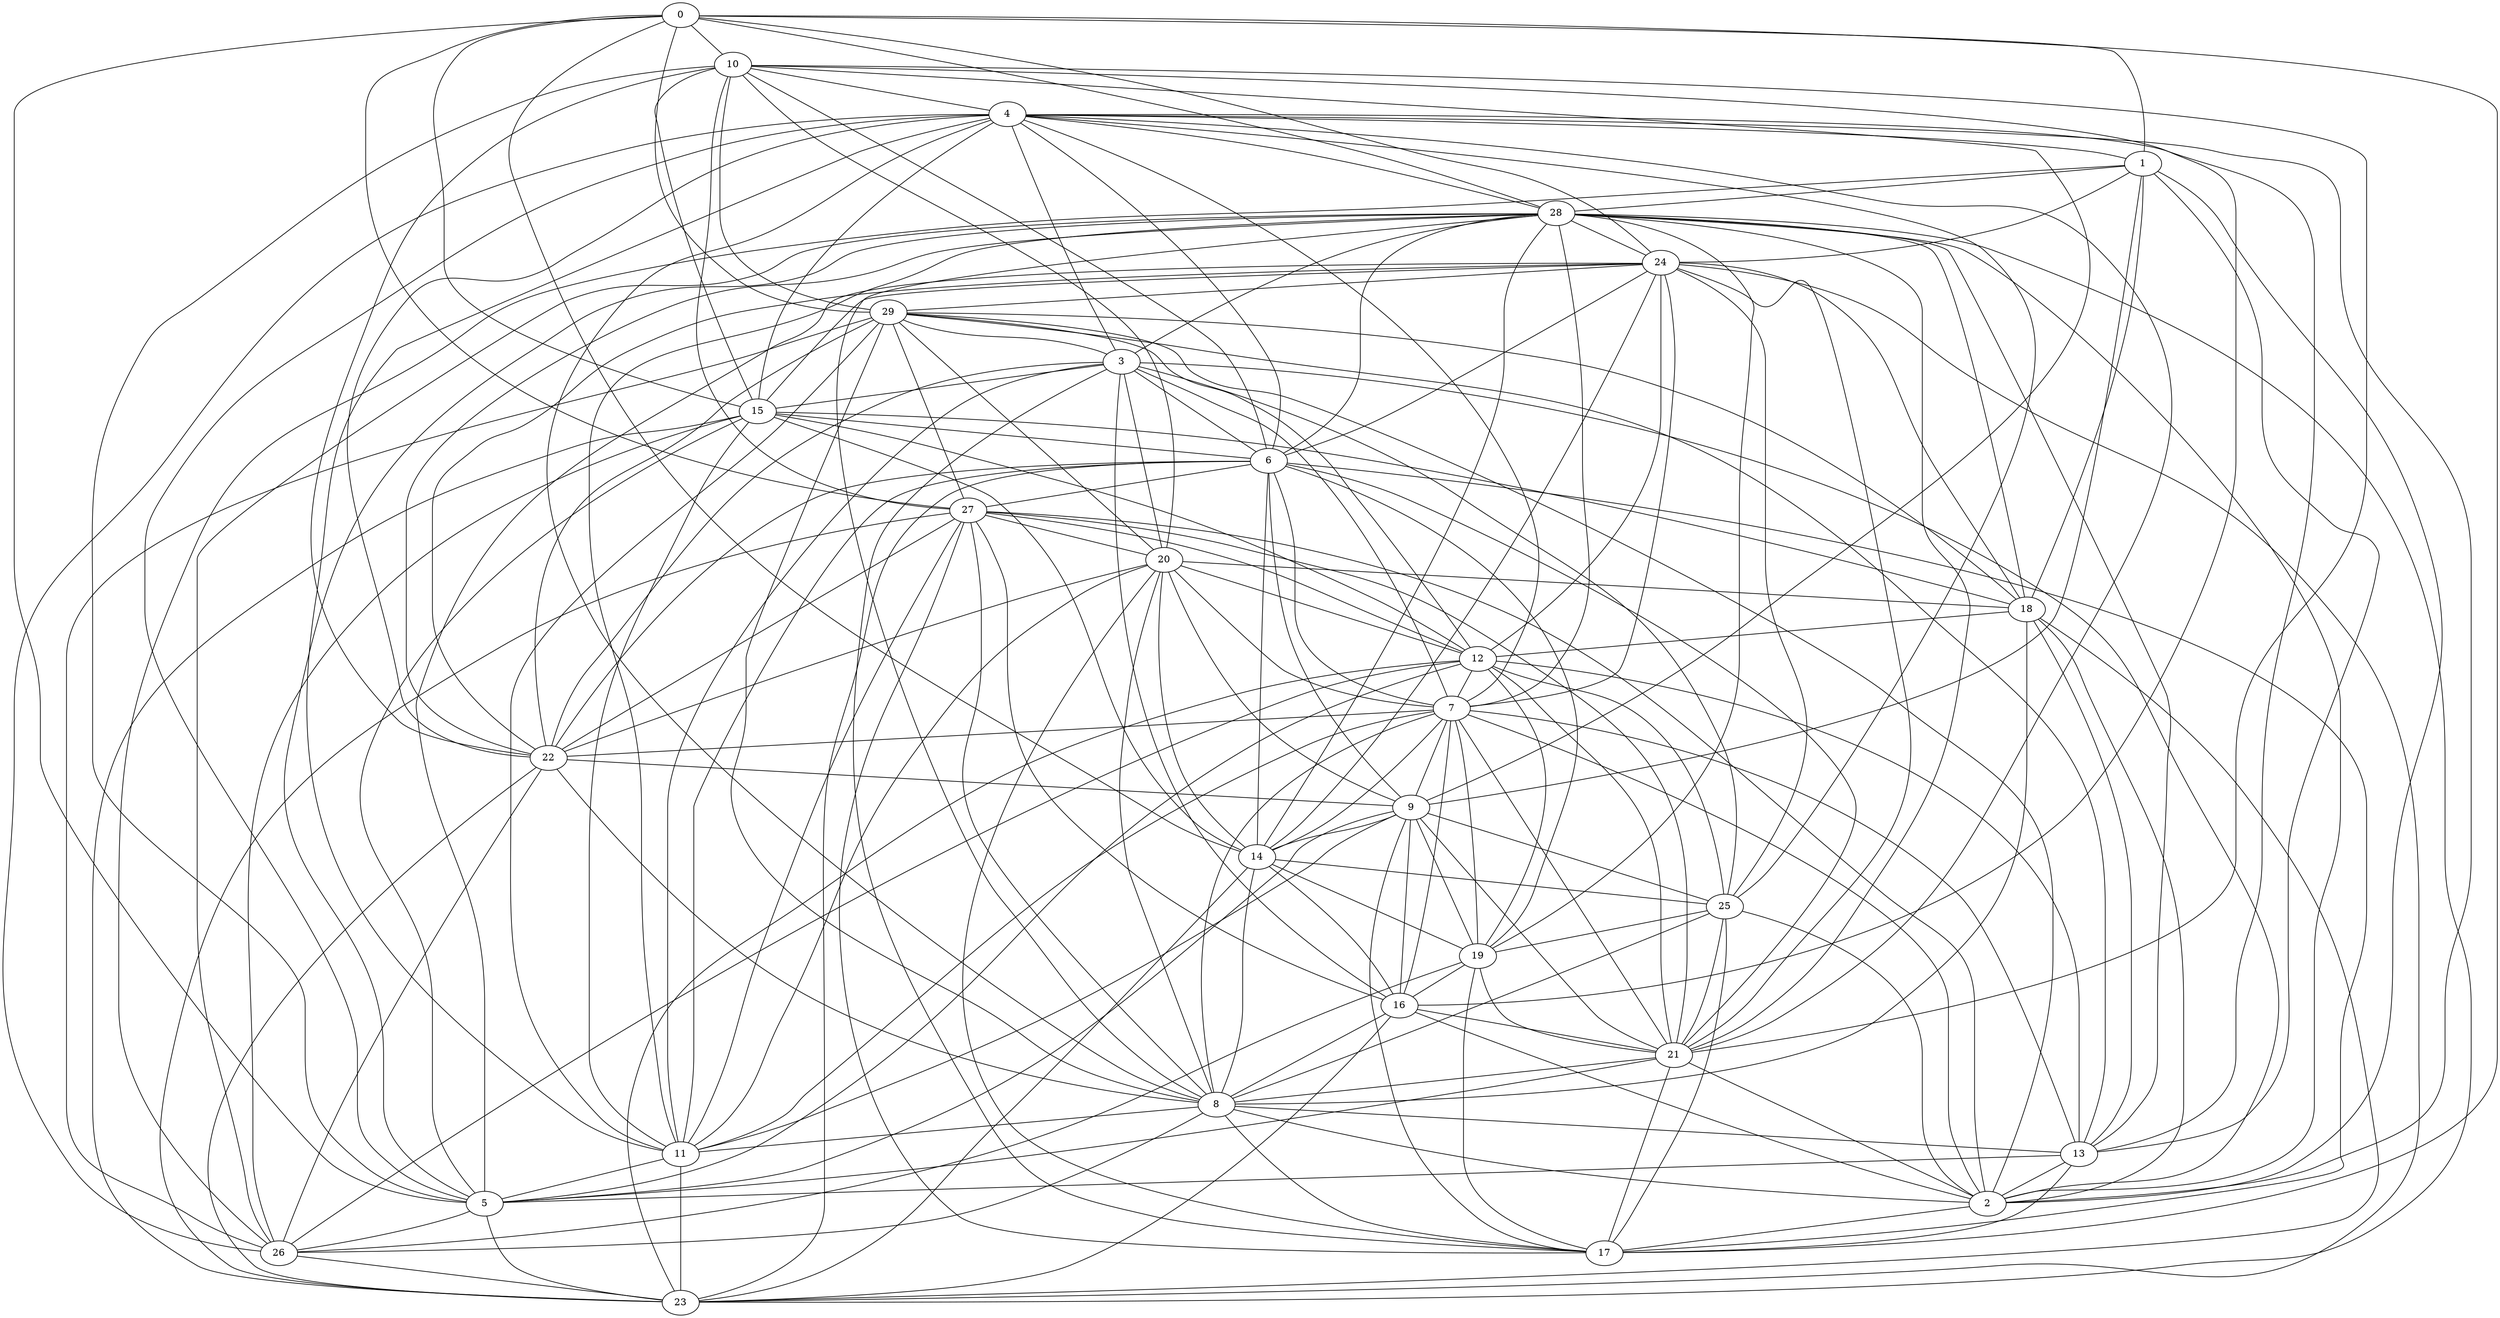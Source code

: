 strict graph G {
0;
1;
2;
3;
4;
5;
6;
7;
8;
9;
10;
11;
12;
13;
14;
15;
16;
17;
18;
19;
20;
21;
22;
23;
24;
25;
26;
27;
28;
29;
29 -- 22;
28 -- 7;
10 -- 20;
1 -- 28;
20 -- 11;
2 -- 3;
26 -- 22;
24 -- 6;
24 -- 7;
7 -- 8;
23 -- 22;
27 -- 20;
7 -- 3;
29 -- 13;
5 -- 15;
19 -- 12;
17 -- 19;
22 -- 4;
19 -- 14;
26 -- 19;
29 -- 18;
8 -- 27;
15 -- 6;
18 -- 13;
14 -- 24;
23 -- 27;
7 -- 22;
0 -- 29;
22 -- 20;
16 -- 27;
24 -- 25;
27 -- 10;
8 -- 18;
11 -- 27;
27 -- 12;
12 -- 24;
26 -- 28;
21 -- 25;
7 -- 11;
29 -- 10;
29 -- 11;
2 -- 1;
22 -- 8;
8 -- 2;
14 -- 15;
2 -- 28;
8 -- 17;
20 -- 3;
7 -- 4;
11 -- 15;
9 -- 1;
22 -- 24;
5 -- 26;
13 -- 4;
28 -- 13;
10 -- 6;
11 -- 28;
29 -- 26;
6 -- 17;
0 -- 10;
9 -- 10;
18 -- 28;
25 -- 9;
9 -- 11;
7 -- 13;
15 -- 26;
6 -- 3;
0 -- 24;
5 -- 12;
0 -- 14;
2 -- 25;
16 -- 3;
23 -- 28;
28 -- 19;
11 -- 4;
2 -- 16;
21 -- 6;
21 -- 27;
12 -- 26;
25 -- 17;
22 -- 27;
6 -- 14;
18 -- 12;
24 -- 5;
3 -- 15;
27 -- 0;
23 -- 16;
22 -- 6;
7 -- 21;
8 -- 16;
4 -- 1;
8 -- 13;
14 -- 7;
9 -- 14;
21 -- 5;
20 -- 14;
4 -- 8;
7 -- 6;
3 -- 17;
26 -- 1;
27 -- 17;
6 -- 27;
3 -- 25;
2 -- 4;
10 -- 16;
15 -- 12;
6 -- 9;
24 -- 15;
21 -- 12;
14 -- 23;
2 -- 17;
11 -- 5;
21 -- 9;
29 -- 12;
2 -- 7;
21 -- 24;
4 -- 15;
4 -- 26;
14 -- 25;
15 -- 10;
8 -- 25;
6 -- 23;
4 -- 5;
13 -- 5;
27 -- 29;
12 -- 23;
28 -- 0;
22 -- 28;
19 -- 9;
6 -- 4;
21 -- 4;
0 -- 15;
5 -- 28;
29 -- 3;
25 -- 19;
21 -- 8;
2 -- 18;
26 -- 23;
11 -- 3;
8 -- 20;
1 -- 13;
3 -- 22;
17 -- 21;
0 -- 17;
5 -- 0;
4 -- 25;
21 -- 19;
28 -- 8;
27 -- 2;
12 -- 7;
18 -- 24;
6 -- 28;
16 -- 7;
10 -- 4;
12 -- 25;
21 -- 10;
9 -- 7;
6 -- 19;
24 -- 1;
17 -- 20;
9 -- 5;
11 -- 6;
2 -- 21;
16 -- 9;
19 -- 7;
5 -- 10;
23 -- 11;
7 -- 20;
22 -- 10;
23 -- 5;
14 -- 8;
28 -- 14;
14 -- 16;
28 -- 21;
12 -- 20;
22 -- 9;
2 -- 29;
24 -- 23;
12 -- 13;
13 -- 17;
1 -- 18;
24 -- 29;
29 -- 20;
23 -- 15;
13 -- 2;
28 -- 24;
8 -- 11;
20 -- 18;
16 -- 21;
26 -- 8;
18 -- 15;
1 -- 0;
20 -- 9;
17 -- 9;
18 -- 23;
3 -- 28;
4 -- 3;
29 -- 8;
4 -- 28;
19 -- 16;
}
